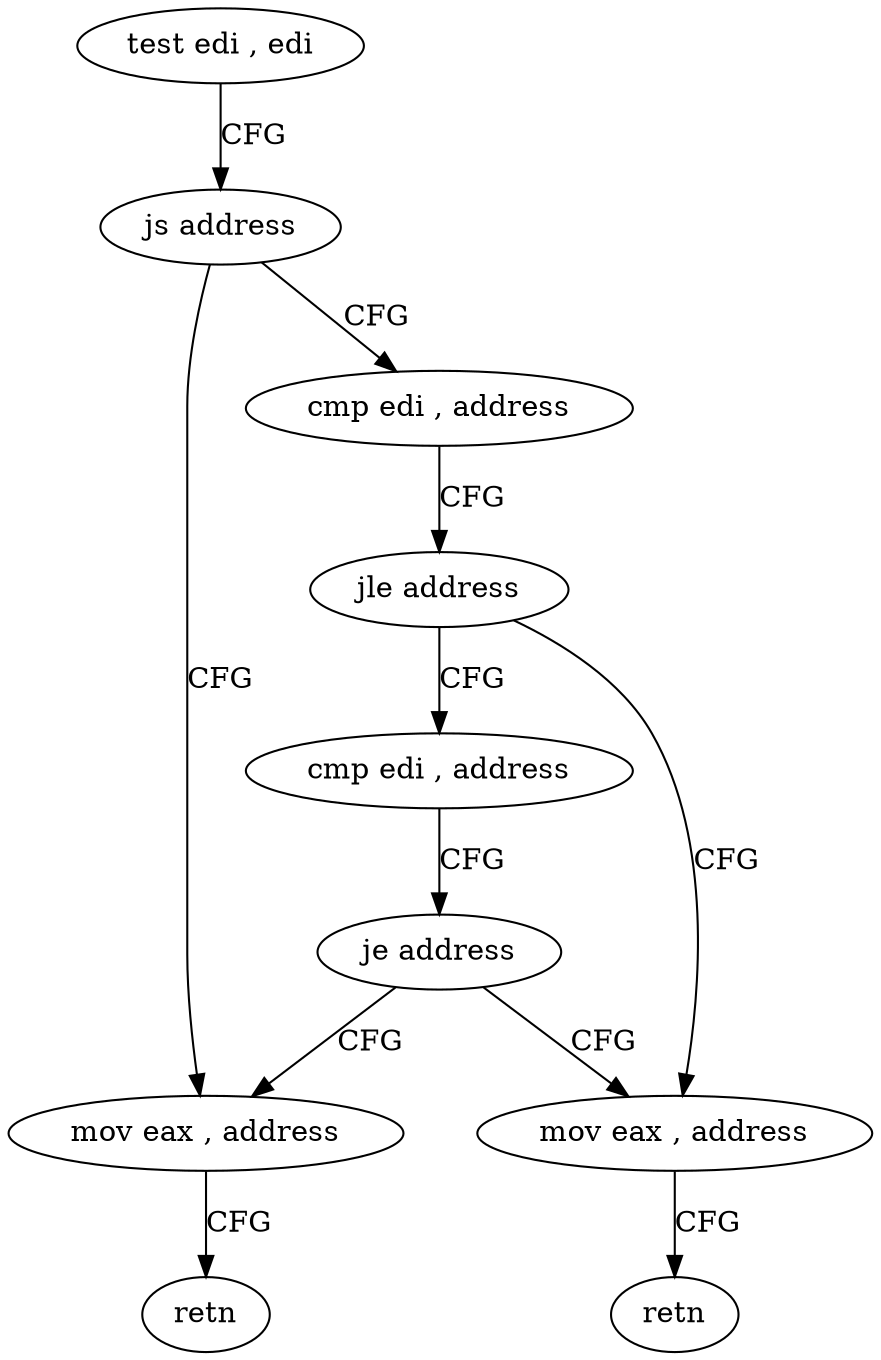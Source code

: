digraph "func" {
"162030" [label = "test edi , edi" ]
"162032" [label = "js address" ]
"162044" [label = "mov eax , address" ]
"162034" [label = "cmp edi , address" ]
"162049" [label = "retn" ]
"162037" [label = "jle address" ]
"162050" [label = "mov eax , address" ]
"162039" [label = "cmp edi , address" ]
"162055" [label = "retn" ]
"162042" [label = "je address" ]
"162030" -> "162032" [ label = "CFG" ]
"162032" -> "162044" [ label = "CFG" ]
"162032" -> "162034" [ label = "CFG" ]
"162044" -> "162049" [ label = "CFG" ]
"162034" -> "162037" [ label = "CFG" ]
"162037" -> "162050" [ label = "CFG" ]
"162037" -> "162039" [ label = "CFG" ]
"162050" -> "162055" [ label = "CFG" ]
"162039" -> "162042" [ label = "CFG" ]
"162042" -> "162050" [ label = "CFG" ]
"162042" -> "162044" [ label = "CFG" ]
}
